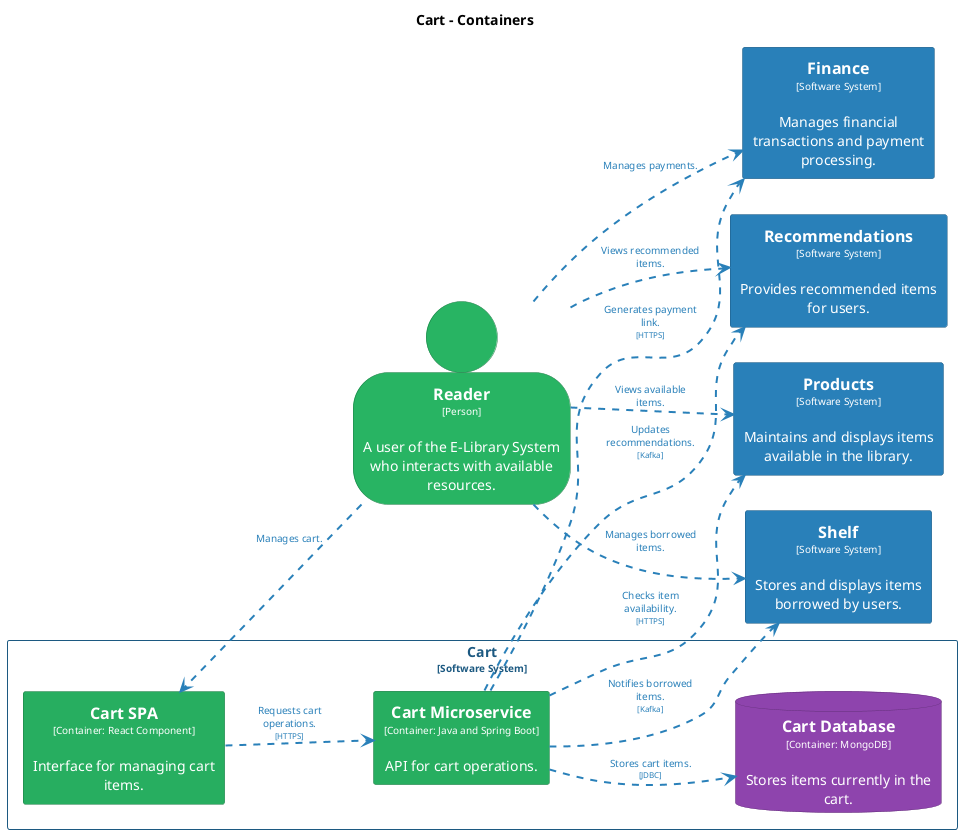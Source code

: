 @startuml
set separator none
title Cart - Containers

left to right direction

skinparam {
  arrowFontSize 10
  defaultTextAlignment center
  wrapWidth 200
  maxMessageSize 100
}

hide stereotype

skinparam database<<Cart.CartDatabase>> {
  BackgroundColor #8e44ad
  FontColor #ffffff
  BorderColor #632f79
  shadowing false
}
skinparam rectangle<<Cart.CartMicroservice>> {
  BackgroundColor #27ae60
  FontColor #ffffff
  BorderColor #1b7943
  shadowing false
}
skinparam rectangle<<Cart.CartSPA>> {
  BackgroundColor #27ae60
  FontColor #ffffff
  BorderColor #1b7943
  shadowing false
}
skinparam rectangle<<Finance>> {
  BackgroundColor #2980b9
  FontColor #ffffff
  BorderColor #1c5981
  shadowing false
}
skinparam rectangle<<Products>> {
  BackgroundColor #2980b9
  FontColor #ffffff
  BorderColor #1c5981
  shadowing false
}
skinparam person<<Reader>> {
  BackgroundColor #28b463
  FontColor #ffffff
  BorderColor #1c7d45
  shadowing false
}
skinparam rectangle<<Recommendations>> {
  BackgroundColor #2980b9
  FontColor #ffffff
  BorderColor #1c5981
  shadowing false
}
skinparam rectangle<<Shelf>> {
  BackgroundColor #2980b9
  FontColor #ffffff
  BorderColor #1c5981
  shadowing false
}
skinparam rectangle<<Cart>> {
  BorderColor #1c5981
  FontColor #1c5981
  shadowing false
}

person "==Reader\n<size:10>[Person]</size>\n\nA user of the E-Library System who interacts with available resources." <<Reader>> as Reader
rectangle "==Shelf\n<size:10>[Software System]</size>\n\nStores and displays items borrowed by users." <<Shelf>> as Shelf
rectangle "==Products\n<size:10>[Software System]</size>\n\nMaintains and displays items available in the library." <<Products>> as Products
rectangle "==Recommendations\n<size:10>[Software System]</size>\n\nProvides recommended items for users." <<Recommendations>> as Recommendations
rectangle "==Finance\n<size:10>[Software System]</size>\n\nManages financial transactions and payment processing." <<Finance>> as Finance

rectangle "Cart\n<size:10>[Software System]</size>" <<Cart>> {
  rectangle "==Cart SPA\n<size:10>[Container: React Component]</size>\n\nInterface for managing cart items." <<Cart.CartSPA>> as Cart.CartSPA
  rectangle "==Cart Microservice\n<size:10>[Container: Java and Spring Boot]</size>\n\nAPI for cart operations." <<Cart.CartMicroservice>> as Cart.CartMicroservice
  database "==Cart Database\n<size:10>[Container: MongoDB]</size>\n\nStores items currently in the cart." <<Cart.CartDatabase>> as Cart.CartDatabase
}

Reader .[#2980b9,thickness=2].> Shelf : "<color:#2980b9>Manages borrowed items."
Reader .[#2980b9,thickness=2].> Products : "<color:#2980b9>Views available items."
Reader .[#2980b9,thickness=2].> Recommendations : "<color:#2980b9>Views recommended items."
Reader .[#2980b9,thickness=2].> Finance : "<color:#2980b9>Manages payments."
Reader .[#2980b9,thickness=2].> Cart.CartSPA : "<color:#2980b9>Manages cart."
Cart.CartSPA .[#2980b9,thickness=2].> Cart.CartMicroservice : "<color:#2980b9>Requests cart operations.\n<color:#2980b9><size:8>[HTTPS]</size>"
Cart.CartMicroservice .[#2980b9,thickness=2].> Cart.CartDatabase : "<color:#2980b9>Stores cart items.\n<color:#2980b9><size:8>[JDBC]</size>"
Cart.CartMicroservice .[#2980b9,thickness=2].> Recommendations : "<color:#2980b9>Updates recommendations.\n<color:#2980b9><size:8>[Kafka]</size>"
Cart.CartMicroservice .[#2980b9,thickness=2].> Shelf : "<color:#2980b9>Notifies borrowed items.\n<color:#2980b9><size:8>[Kafka]</size>"
Cart.CartMicroservice .[#2980b9,thickness=2].> Products : "<color:#2980b9>Checks item availability.\n<color:#2980b9><size:8>[HTTPS]</size>"
Cart.CartMicroservice .[#2980b9,thickness=2].> Finance : "<color:#2980b9>Generates payment link.\n<color:#2980b9><size:8>[HTTPS]</size>"
@enduml